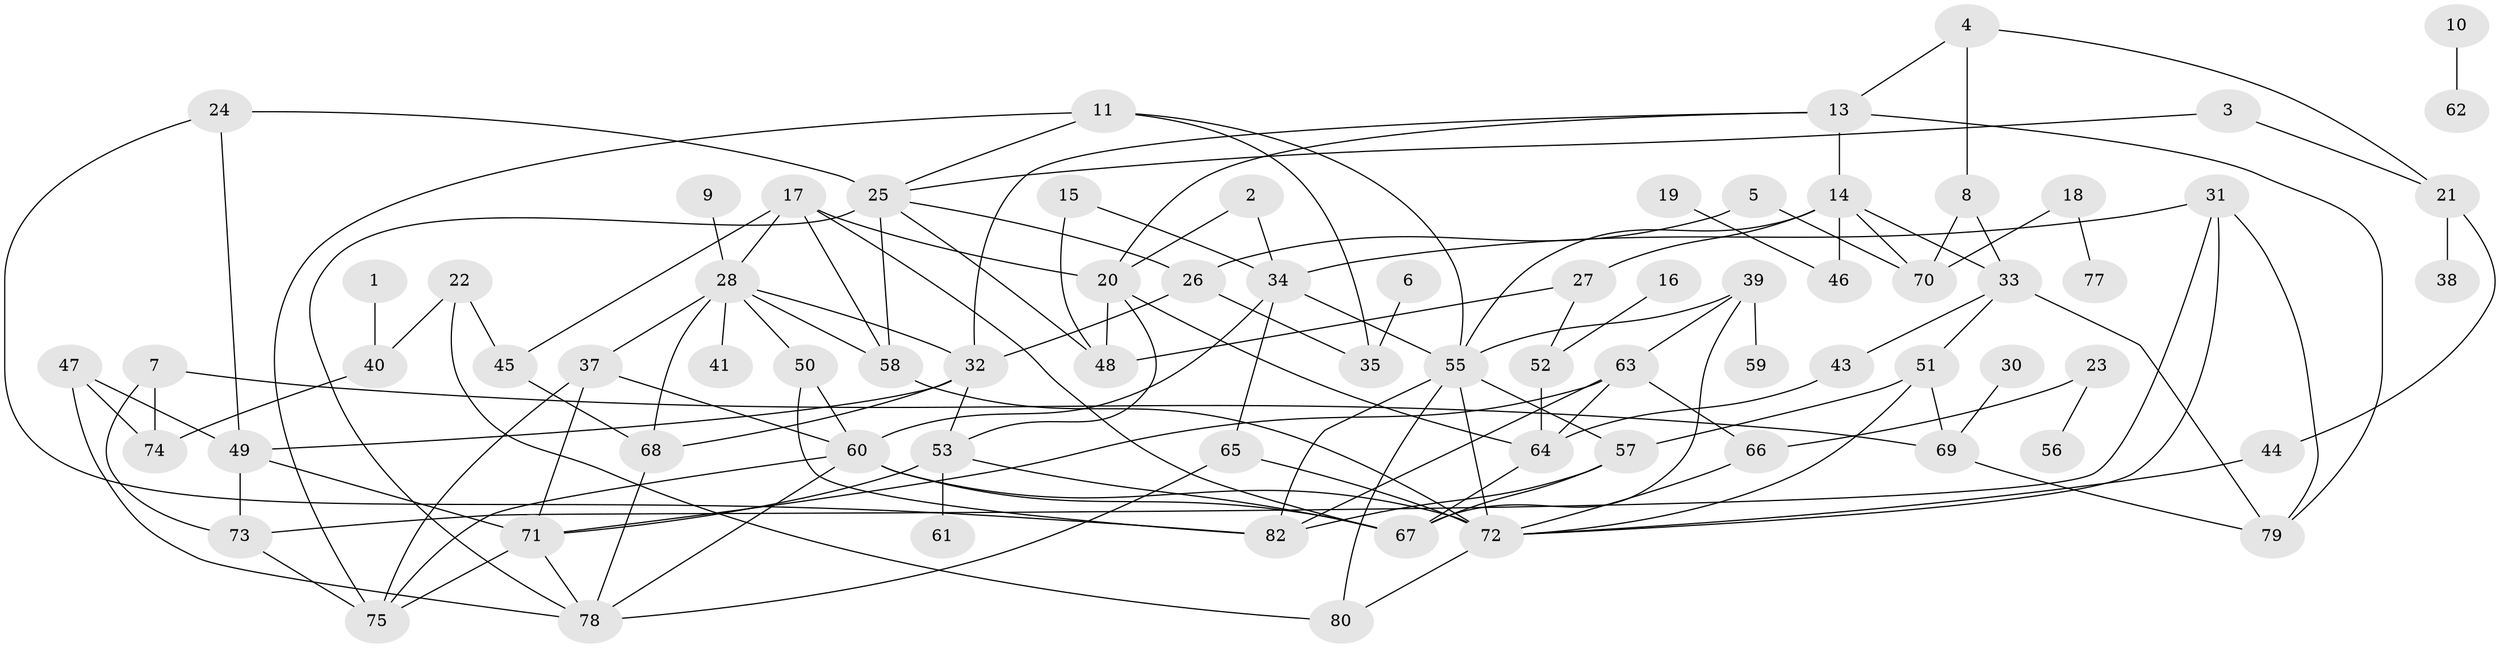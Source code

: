 // original degree distribution, {1: 0.17094017094017094, 2: 0.15384615384615385, 3: 0.29914529914529914, 4: 0.18803418803418803, 0: 0.05982905982905983, 6: 0.06837606837606838, 9: 0.008547008547008548, 5: 0.042735042735042736, 7: 0.008547008547008548}
// Generated by graph-tools (version 1.1) at 2025/35/03/04/25 23:35:53]
// undirected, 75 vertices, 133 edges
graph export_dot {
  node [color=gray90,style=filled];
  1;
  2;
  3;
  4;
  5;
  6;
  7;
  8;
  9;
  10;
  11;
  13;
  14;
  15;
  16;
  17;
  18;
  19;
  20;
  21;
  22;
  23;
  24;
  25;
  26;
  27;
  28;
  30;
  31;
  32;
  33;
  34;
  35;
  37;
  38;
  39;
  40;
  41;
  43;
  44;
  45;
  46;
  47;
  48;
  49;
  50;
  51;
  52;
  53;
  55;
  56;
  57;
  58;
  59;
  60;
  61;
  62;
  63;
  64;
  65;
  66;
  67;
  68;
  69;
  70;
  71;
  72;
  73;
  74;
  75;
  77;
  78;
  79;
  80;
  82;
  1 -- 40 [weight=1.0];
  2 -- 20 [weight=1.0];
  2 -- 34 [weight=1.0];
  3 -- 21 [weight=1.0];
  3 -- 25 [weight=1.0];
  4 -- 8 [weight=1.0];
  4 -- 13 [weight=1.0];
  4 -- 21 [weight=1.0];
  5 -- 26 [weight=1.0];
  5 -- 70 [weight=1.0];
  6 -- 35 [weight=1.0];
  7 -- 69 [weight=1.0];
  7 -- 73 [weight=1.0];
  7 -- 74 [weight=1.0];
  8 -- 33 [weight=1.0];
  8 -- 70 [weight=1.0];
  9 -- 28 [weight=1.0];
  10 -- 62 [weight=1.0];
  11 -- 25 [weight=1.0];
  11 -- 35 [weight=1.0];
  11 -- 55 [weight=1.0];
  11 -- 75 [weight=1.0];
  13 -- 14 [weight=1.0];
  13 -- 20 [weight=1.0];
  13 -- 32 [weight=1.0];
  13 -- 79 [weight=1.0];
  14 -- 27 [weight=1.0];
  14 -- 33 [weight=1.0];
  14 -- 46 [weight=1.0];
  14 -- 55 [weight=1.0];
  14 -- 70 [weight=1.0];
  15 -- 34 [weight=1.0];
  15 -- 48 [weight=1.0];
  16 -- 52 [weight=1.0];
  17 -- 20 [weight=1.0];
  17 -- 28 [weight=1.0];
  17 -- 45 [weight=1.0];
  17 -- 58 [weight=1.0];
  17 -- 67 [weight=1.0];
  18 -- 70 [weight=1.0];
  18 -- 77 [weight=1.0];
  19 -- 46 [weight=1.0];
  20 -- 48 [weight=2.0];
  20 -- 53 [weight=1.0];
  20 -- 64 [weight=1.0];
  21 -- 38 [weight=1.0];
  21 -- 44 [weight=1.0];
  22 -- 40 [weight=1.0];
  22 -- 45 [weight=1.0];
  22 -- 80 [weight=1.0];
  23 -- 56 [weight=1.0];
  23 -- 66 [weight=1.0];
  24 -- 25 [weight=1.0];
  24 -- 49 [weight=1.0];
  24 -- 82 [weight=1.0];
  25 -- 26 [weight=1.0];
  25 -- 48 [weight=1.0];
  25 -- 58 [weight=1.0];
  25 -- 78 [weight=1.0];
  26 -- 32 [weight=1.0];
  26 -- 35 [weight=1.0];
  27 -- 48 [weight=1.0];
  27 -- 52 [weight=1.0];
  28 -- 32 [weight=1.0];
  28 -- 37 [weight=1.0];
  28 -- 41 [weight=1.0];
  28 -- 50 [weight=1.0];
  28 -- 58 [weight=1.0];
  28 -- 68 [weight=1.0];
  30 -- 69 [weight=1.0];
  31 -- 34 [weight=1.0];
  31 -- 72 [weight=1.0];
  31 -- 73 [weight=1.0];
  31 -- 79 [weight=1.0];
  32 -- 49 [weight=1.0];
  32 -- 53 [weight=1.0];
  32 -- 68 [weight=1.0];
  33 -- 43 [weight=1.0];
  33 -- 51 [weight=1.0];
  33 -- 79 [weight=1.0];
  34 -- 55 [weight=1.0];
  34 -- 60 [weight=1.0];
  34 -- 65 [weight=1.0];
  37 -- 60 [weight=1.0];
  37 -- 71 [weight=1.0];
  37 -- 75 [weight=1.0];
  39 -- 55 [weight=1.0];
  39 -- 59 [weight=1.0];
  39 -- 63 [weight=1.0];
  39 -- 67 [weight=1.0];
  40 -- 74 [weight=1.0];
  43 -- 64 [weight=1.0];
  44 -- 72 [weight=1.0];
  45 -- 68 [weight=1.0];
  47 -- 49 [weight=1.0];
  47 -- 74 [weight=1.0];
  47 -- 78 [weight=1.0];
  49 -- 71 [weight=1.0];
  49 -- 73 [weight=1.0];
  50 -- 60 [weight=1.0];
  50 -- 82 [weight=1.0];
  51 -- 57 [weight=1.0];
  51 -- 69 [weight=1.0];
  51 -- 72 [weight=1.0];
  52 -- 64 [weight=1.0];
  53 -- 61 [weight=1.0];
  53 -- 67 [weight=1.0];
  53 -- 71 [weight=1.0];
  55 -- 57 [weight=1.0];
  55 -- 72 [weight=1.0];
  55 -- 80 [weight=1.0];
  55 -- 82 [weight=1.0];
  57 -- 67 [weight=1.0];
  57 -- 82 [weight=1.0];
  58 -- 72 [weight=1.0];
  60 -- 67 [weight=1.0];
  60 -- 72 [weight=1.0];
  60 -- 75 [weight=1.0];
  60 -- 78 [weight=1.0];
  63 -- 64 [weight=1.0];
  63 -- 66 [weight=1.0];
  63 -- 71 [weight=1.0];
  63 -- 82 [weight=1.0];
  64 -- 67 [weight=1.0];
  65 -- 72 [weight=1.0];
  65 -- 78 [weight=1.0];
  66 -- 72 [weight=1.0];
  68 -- 78 [weight=1.0];
  69 -- 79 [weight=1.0];
  71 -- 75 [weight=1.0];
  71 -- 78 [weight=1.0];
  72 -- 80 [weight=1.0];
  73 -- 75 [weight=1.0];
}
